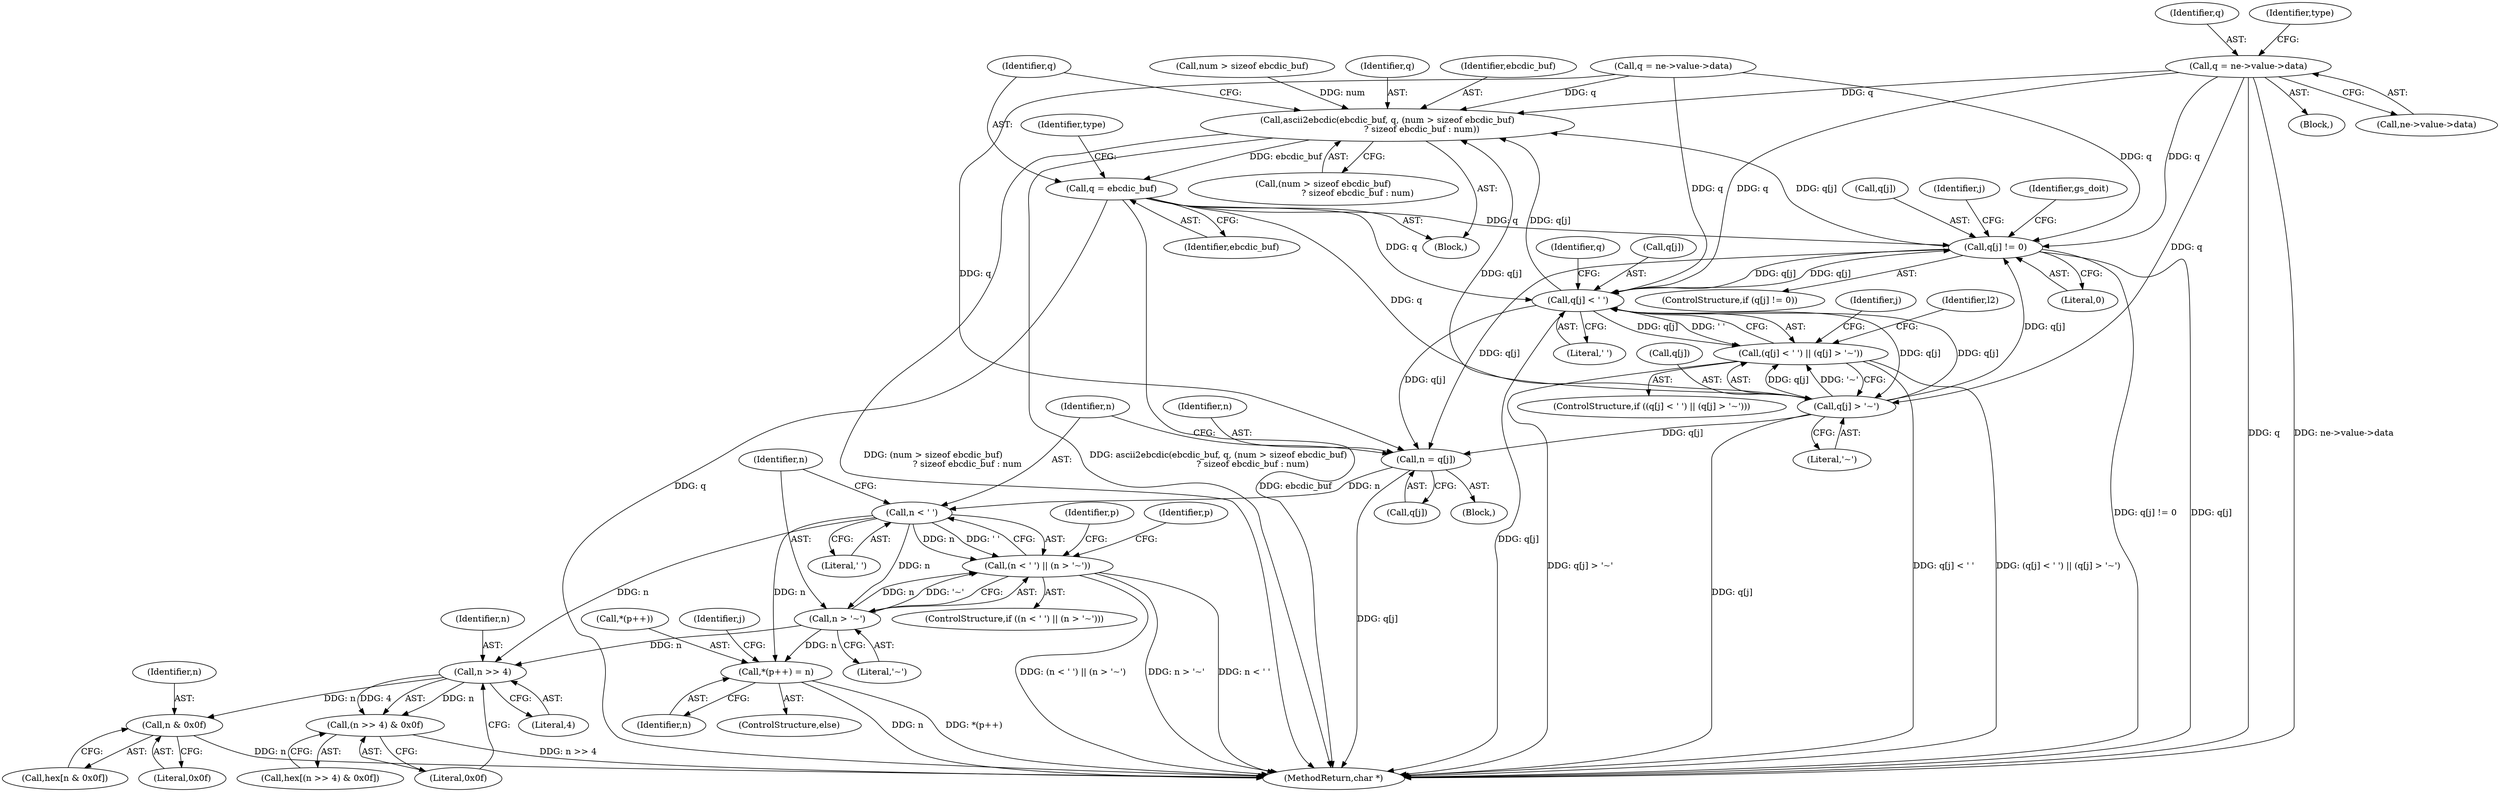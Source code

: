 digraph "0_openssl_2919516136a4227d9e6d8f2fe66ef976aaf8c561@pointer" {
"1000274" [label="(Call,q = ne->value->data)"];
"1000306" [label="(Call,ascii2ebcdic(ebcdic_buf, q, (num > sizeof ebcdic_buf)\n                         ? sizeof ebcdic_buf : num))"];
"1000317" [label="(Call,q = ebcdic_buf)"];
"1000358" [label="(Call,q[j] != 0)"];
"1000461" [label="(Call,q[j] < ' ')"];
"1000460" [label="(Call,(q[j] < ' ') || (q[j] > '~'))"];
"1000466" [label="(Call,q[j] > '~')"];
"1000574" [label="(Call,n = q[j])"];
"1000581" [label="(Call,n < ' ')"];
"1000580" [label="(Call,(n < ' ') || (n > '~'))"];
"1000584" [label="(Call,n > '~')"];
"1000605" [label="(Call,n >> 4)"];
"1000604" [label="(Call,(n >> 4) & 0x0f)"];
"1000615" [label="(Call,n & 0x0f)"];
"1000619" [label="(Call,*(p++) = n)"];
"1000584" [label="(Call,n > '~')"];
"1000275" [label="(Identifier,q)"];
"1000284" [label="(Identifier,type)"];
"1000468" [label="(Identifier,q)"];
"1000576" [label="(Call,q[j])"];
"1000616" [label="(Identifier,n)"];
"1000465" [label="(Literal,' ')"];
"1000574" [label="(Call,n = q[j])"];
"1000581" [label="(Call,n < ' ')"];
"1000580" [label="(Call,(n < ' ') || (n > '~'))"];
"1000622" [label="(Identifier,p)"];
"1000358" [label="(Call,q[j] != 0)"];
"1000318" [label="(Identifier,q)"];
"1000582" [label="(Identifier,n)"];
"1000585" [label="(Identifier,n)"];
"1000564" [label="(Identifier,j)"];
"1000319" [label="(Identifier,ebcdic_buf)"];
"1000583" [label="(Literal,' ')"];
"1000623" [label="(Identifier,n)"];
"1000586" [label="(Literal,'~')"];
"1000459" [label="(ControlStructure,if ((q[j] < ' ') || (q[j] > '~')))"];
"1000460" [label="(Call,(q[j] < ' ') || (q[j] > '~'))"];
"1000359" [label="(Call,q[j])"];
"1000362" [label="(Literal,0)"];
"1000323" [label="(Identifier,type)"];
"1000356" [label="(Identifier,j)"];
"1000605" [label="(Call,n >> 4)"];
"1000663" [label="(MethodReturn,char *)"];
"1000613" [label="(Call,hex[n & 0x0f])"];
"1000305" [label="(Block,)"];
"1000467" [label="(Call,q[j])"];
"1000309" [label="(Call,(num > sizeof ebcdic_buf)\n                         ? sizeof ebcdic_buf : num)"];
"1000575" [label="(Identifier,n)"];
"1000549" [label="(Call,q = ne->value->data)"];
"1000447" [label="(Identifier,j)"];
"1000470" [label="(Literal,'~')"];
"1000591" [label="(Identifier,p)"];
"1000274" [label="(Call,q = ne->value->data)"];
"1000357" [label="(ControlStructure,if (q[j] != 0))"];
"1000607" [label="(Literal,4)"];
"1000602" [label="(Call,hex[(n >> 4) & 0x0f])"];
"1000615" [label="(Call,n & 0x0f)"];
"1000308" [label="(Identifier,q)"];
"1000307" [label="(Identifier,ebcdic_buf)"];
"1000461" [label="(Call,q[j] < ' ')"];
"1000310" [label="(Call,num > sizeof ebcdic_buf)"];
"1000604" [label="(Call,(n >> 4) & 0x0f)"];
"1000608" [label="(Literal,0x0f)"];
"1000619" [label="(Call,*(p++) = n)"];
"1000211" [label="(Block,)"];
"1000306" [label="(Call,ascii2ebcdic(ebcdic_buf, q, (num > sizeof ebcdic_buf)\n                         ? sizeof ebcdic_buf : num))"];
"1000466" [label="(Call,q[j] > '~')"];
"1000472" [label="(Identifier,l2)"];
"1000462" [label="(Call,q[j])"];
"1000618" [label="(ControlStructure,else)"];
"1000276" [label="(Call,ne->value->data)"];
"1000317" [label="(Call,q = ebcdic_buf)"];
"1000620" [label="(Call,*(p++))"];
"1000606" [label="(Identifier,n)"];
"1000565" [label="(Block,)"];
"1000617" [label="(Literal,0x0f)"];
"1000579" [label="(ControlStructure,if ((n < ' ') || (n > '~')))"];
"1000365" [label="(Identifier,gs_doit)"];
"1000274" -> "1000211"  [label="AST: "];
"1000274" -> "1000276"  [label="CFG: "];
"1000275" -> "1000274"  [label="AST: "];
"1000276" -> "1000274"  [label="AST: "];
"1000284" -> "1000274"  [label="CFG: "];
"1000274" -> "1000663"  [label="DDG: q"];
"1000274" -> "1000663"  [label="DDG: ne->value->data"];
"1000274" -> "1000306"  [label="DDG: q"];
"1000274" -> "1000358"  [label="DDG: q"];
"1000274" -> "1000461"  [label="DDG: q"];
"1000274" -> "1000466"  [label="DDG: q"];
"1000306" -> "1000305"  [label="AST: "];
"1000306" -> "1000309"  [label="CFG: "];
"1000307" -> "1000306"  [label="AST: "];
"1000308" -> "1000306"  [label="AST: "];
"1000309" -> "1000306"  [label="AST: "];
"1000318" -> "1000306"  [label="CFG: "];
"1000306" -> "1000663"  [label="DDG: (num > sizeof ebcdic_buf)\n                         ? sizeof ebcdic_buf : num"];
"1000306" -> "1000663"  [label="DDG: ascii2ebcdic(ebcdic_buf, q, (num > sizeof ebcdic_buf)\n                         ? sizeof ebcdic_buf : num)"];
"1000466" -> "1000306"  [label="DDG: q[j]"];
"1000358" -> "1000306"  [label="DDG: q[j]"];
"1000461" -> "1000306"  [label="DDG: q[j]"];
"1000549" -> "1000306"  [label="DDG: q"];
"1000310" -> "1000306"  [label="DDG: num"];
"1000306" -> "1000317"  [label="DDG: ebcdic_buf"];
"1000317" -> "1000305"  [label="AST: "];
"1000317" -> "1000319"  [label="CFG: "];
"1000318" -> "1000317"  [label="AST: "];
"1000319" -> "1000317"  [label="AST: "];
"1000323" -> "1000317"  [label="CFG: "];
"1000317" -> "1000663"  [label="DDG: q"];
"1000317" -> "1000663"  [label="DDG: ebcdic_buf"];
"1000317" -> "1000358"  [label="DDG: q"];
"1000317" -> "1000461"  [label="DDG: q"];
"1000317" -> "1000466"  [label="DDG: q"];
"1000358" -> "1000357"  [label="AST: "];
"1000358" -> "1000362"  [label="CFG: "];
"1000359" -> "1000358"  [label="AST: "];
"1000362" -> "1000358"  [label="AST: "];
"1000365" -> "1000358"  [label="CFG: "];
"1000356" -> "1000358"  [label="CFG: "];
"1000358" -> "1000663"  [label="DDG: q[j] != 0"];
"1000358" -> "1000663"  [label="DDG: q[j]"];
"1000466" -> "1000358"  [label="DDG: q[j]"];
"1000461" -> "1000358"  [label="DDG: q[j]"];
"1000549" -> "1000358"  [label="DDG: q"];
"1000358" -> "1000461"  [label="DDG: q[j]"];
"1000358" -> "1000574"  [label="DDG: q[j]"];
"1000461" -> "1000460"  [label="AST: "];
"1000461" -> "1000465"  [label="CFG: "];
"1000462" -> "1000461"  [label="AST: "];
"1000465" -> "1000461"  [label="AST: "];
"1000468" -> "1000461"  [label="CFG: "];
"1000460" -> "1000461"  [label="CFG: "];
"1000461" -> "1000663"  [label="DDG: q[j]"];
"1000461" -> "1000460"  [label="DDG: q[j]"];
"1000461" -> "1000460"  [label="DDG: ' '"];
"1000466" -> "1000461"  [label="DDG: q[j]"];
"1000549" -> "1000461"  [label="DDG: q"];
"1000461" -> "1000466"  [label="DDG: q[j]"];
"1000461" -> "1000574"  [label="DDG: q[j]"];
"1000460" -> "1000459"  [label="AST: "];
"1000460" -> "1000466"  [label="CFG: "];
"1000466" -> "1000460"  [label="AST: "];
"1000472" -> "1000460"  [label="CFG: "];
"1000447" -> "1000460"  [label="CFG: "];
"1000460" -> "1000663"  [label="DDG: q[j] < ' '"];
"1000460" -> "1000663"  [label="DDG: (q[j] < ' ') || (q[j] > '~')"];
"1000460" -> "1000663"  [label="DDG: q[j] > '~'"];
"1000466" -> "1000460"  [label="DDG: q[j]"];
"1000466" -> "1000460"  [label="DDG: '~'"];
"1000466" -> "1000470"  [label="CFG: "];
"1000467" -> "1000466"  [label="AST: "];
"1000470" -> "1000466"  [label="AST: "];
"1000466" -> "1000663"  [label="DDG: q[j]"];
"1000466" -> "1000574"  [label="DDG: q[j]"];
"1000574" -> "1000565"  [label="AST: "];
"1000574" -> "1000576"  [label="CFG: "];
"1000575" -> "1000574"  [label="AST: "];
"1000576" -> "1000574"  [label="AST: "];
"1000582" -> "1000574"  [label="CFG: "];
"1000574" -> "1000663"  [label="DDG: q[j]"];
"1000549" -> "1000574"  [label="DDG: q"];
"1000574" -> "1000581"  [label="DDG: n"];
"1000581" -> "1000580"  [label="AST: "];
"1000581" -> "1000583"  [label="CFG: "];
"1000582" -> "1000581"  [label="AST: "];
"1000583" -> "1000581"  [label="AST: "];
"1000585" -> "1000581"  [label="CFG: "];
"1000580" -> "1000581"  [label="CFG: "];
"1000581" -> "1000580"  [label="DDG: n"];
"1000581" -> "1000580"  [label="DDG: ' '"];
"1000581" -> "1000584"  [label="DDG: n"];
"1000581" -> "1000605"  [label="DDG: n"];
"1000581" -> "1000619"  [label="DDG: n"];
"1000580" -> "1000579"  [label="AST: "];
"1000580" -> "1000584"  [label="CFG: "];
"1000584" -> "1000580"  [label="AST: "];
"1000591" -> "1000580"  [label="CFG: "];
"1000622" -> "1000580"  [label="CFG: "];
"1000580" -> "1000663"  [label="DDG: (n < ' ') || (n > '~')"];
"1000580" -> "1000663"  [label="DDG: n > '~'"];
"1000580" -> "1000663"  [label="DDG: n < ' '"];
"1000584" -> "1000580"  [label="DDG: n"];
"1000584" -> "1000580"  [label="DDG: '~'"];
"1000584" -> "1000586"  [label="CFG: "];
"1000585" -> "1000584"  [label="AST: "];
"1000586" -> "1000584"  [label="AST: "];
"1000584" -> "1000605"  [label="DDG: n"];
"1000584" -> "1000619"  [label="DDG: n"];
"1000605" -> "1000604"  [label="AST: "];
"1000605" -> "1000607"  [label="CFG: "];
"1000606" -> "1000605"  [label="AST: "];
"1000607" -> "1000605"  [label="AST: "];
"1000608" -> "1000605"  [label="CFG: "];
"1000605" -> "1000604"  [label="DDG: n"];
"1000605" -> "1000604"  [label="DDG: 4"];
"1000605" -> "1000615"  [label="DDG: n"];
"1000604" -> "1000602"  [label="AST: "];
"1000604" -> "1000608"  [label="CFG: "];
"1000608" -> "1000604"  [label="AST: "];
"1000602" -> "1000604"  [label="CFG: "];
"1000604" -> "1000663"  [label="DDG: n >> 4"];
"1000615" -> "1000613"  [label="AST: "];
"1000615" -> "1000617"  [label="CFG: "];
"1000616" -> "1000615"  [label="AST: "];
"1000617" -> "1000615"  [label="AST: "];
"1000613" -> "1000615"  [label="CFG: "];
"1000615" -> "1000663"  [label="DDG: n"];
"1000619" -> "1000618"  [label="AST: "];
"1000619" -> "1000623"  [label="CFG: "];
"1000620" -> "1000619"  [label="AST: "];
"1000623" -> "1000619"  [label="AST: "];
"1000564" -> "1000619"  [label="CFG: "];
"1000619" -> "1000663"  [label="DDG: n"];
"1000619" -> "1000663"  [label="DDG: *(p++)"];
}
